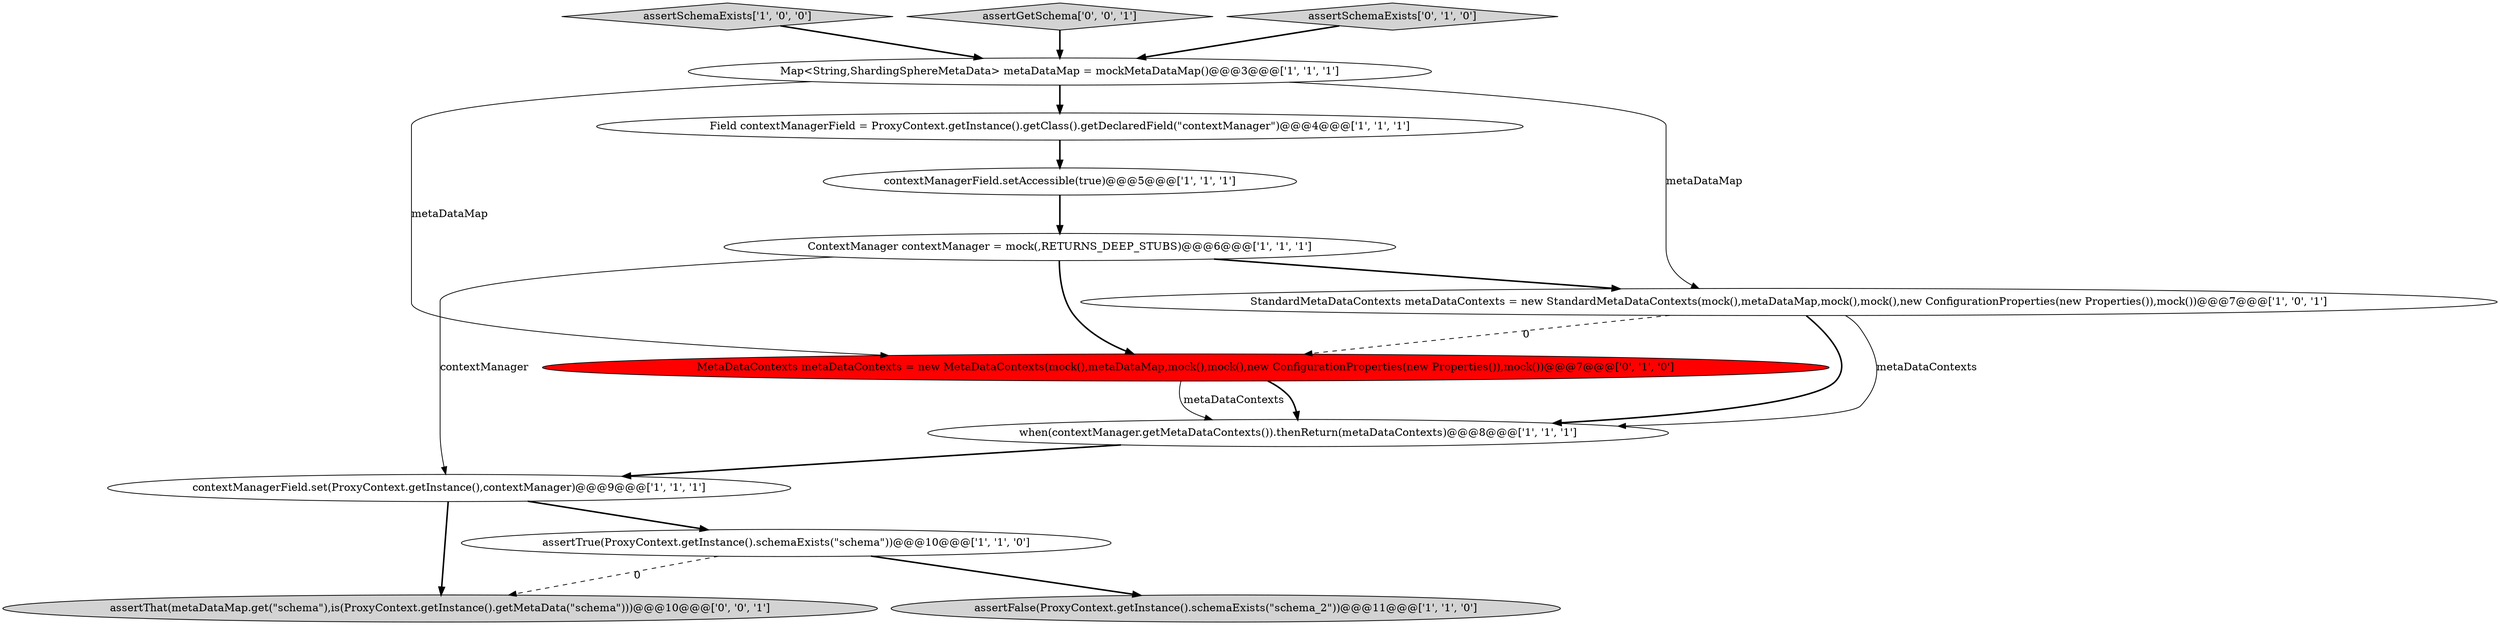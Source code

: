 digraph {
1 [style = filled, label = "contextManagerField.set(ProxyContext.getInstance(),contextManager)@@@9@@@['1', '1', '1']", fillcolor = white, shape = ellipse image = "AAA0AAABBB1BBB"];
12 [style = filled, label = "assertThat(metaDataMap.get(\"schema\"),is(ProxyContext.getInstance().getMetaData(\"schema\")))@@@10@@@['0', '0', '1']", fillcolor = lightgray, shape = ellipse image = "AAA0AAABBB3BBB"];
2 [style = filled, label = "ContextManager contextManager = mock(,RETURNS_DEEP_STUBS)@@@6@@@['1', '1', '1']", fillcolor = white, shape = ellipse image = "AAA0AAABBB1BBB"];
3 [style = filled, label = "StandardMetaDataContexts metaDataContexts = new StandardMetaDataContexts(mock(),metaDataMap,mock(),mock(),new ConfigurationProperties(new Properties()),mock())@@@7@@@['1', '0', '1']", fillcolor = white, shape = ellipse image = "AAA0AAABBB1BBB"];
6 [style = filled, label = "when(contextManager.getMetaDataContexts()).thenReturn(metaDataContexts)@@@8@@@['1', '1', '1']", fillcolor = white, shape = ellipse image = "AAA0AAABBB1BBB"];
8 [style = filled, label = "Map<String,ShardingSphereMetaData> metaDataMap = mockMetaDataMap()@@@3@@@['1', '1', '1']", fillcolor = white, shape = ellipse image = "AAA0AAABBB1BBB"];
0 [style = filled, label = "Field contextManagerField = ProxyContext.getInstance().getClass().getDeclaredField(\"contextManager\")@@@4@@@['1', '1', '1']", fillcolor = white, shape = ellipse image = "AAA0AAABBB1BBB"];
7 [style = filled, label = "assertTrue(ProxyContext.getInstance().schemaExists(\"schema\"))@@@10@@@['1', '1', '0']", fillcolor = white, shape = ellipse image = "AAA0AAABBB1BBB"];
9 [style = filled, label = "assertSchemaExists['1', '0', '0']", fillcolor = lightgray, shape = diamond image = "AAA0AAABBB1BBB"];
13 [style = filled, label = "assertGetSchema['0', '0', '1']", fillcolor = lightgray, shape = diamond image = "AAA0AAABBB3BBB"];
4 [style = filled, label = "assertFalse(ProxyContext.getInstance().schemaExists(\"schema_2\"))@@@11@@@['1', '1', '0']", fillcolor = lightgray, shape = ellipse image = "AAA0AAABBB1BBB"];
5 [style = filled, label = "contextManagerField.setAccessible(true)@@@5@@@['1', '1', '1']", fillcolor = white, shape = ellipse image = "AAA0AAABBB1BBB"];
11 [style = filled, label = "MetaDataContexts metaDataContexts = new MetaDataContexts(mock(),metaDataMap,mock(),mock(),new ConfigurationProperties(new Properties()),mock())@@@7@@@['0', '1', '0']", fillcolor = red, shape = ellipse image = "AAA1AAABBB2BBB"];
10 [style = filled, label = "assertSchemaExists['0', '1', '0']", fillcolor = lightgray, shape = diamond image = "AAA0AAABBB2BBB"];
2->3 [style = bold, label=""];
11->6 [style = bold, label=""];
11->6 [style = solid, label="metaDataContexts"];
3->6 [style = solid, label="metaDataContexts"];
3->6 [style = bold, label=""];
2->1 [style = solid, label="contextManager"];
7->4 [style = bold, label=""];
9->8 [style = bold, label=""];
1->7 [style = bold, label=""];
8->0 [style = bold, label=""];
6->1 [style = bold, label=""];
5->2 [style = bold, label=""];
10->8 [style = bold, label=""];
8->11 [style = solid, label="metaDataMap"];
1->12 [style = bold, label=""];
7->12 [style = dashed, label="0"];
13->8 [style = bold, label=""];
8->3 [style = solid, label="metaDataMap"];
2->11 [style = bold, label=""];
3->11 [style = dashed, label="0"];
0->5 [style = bold, label=""];
}
